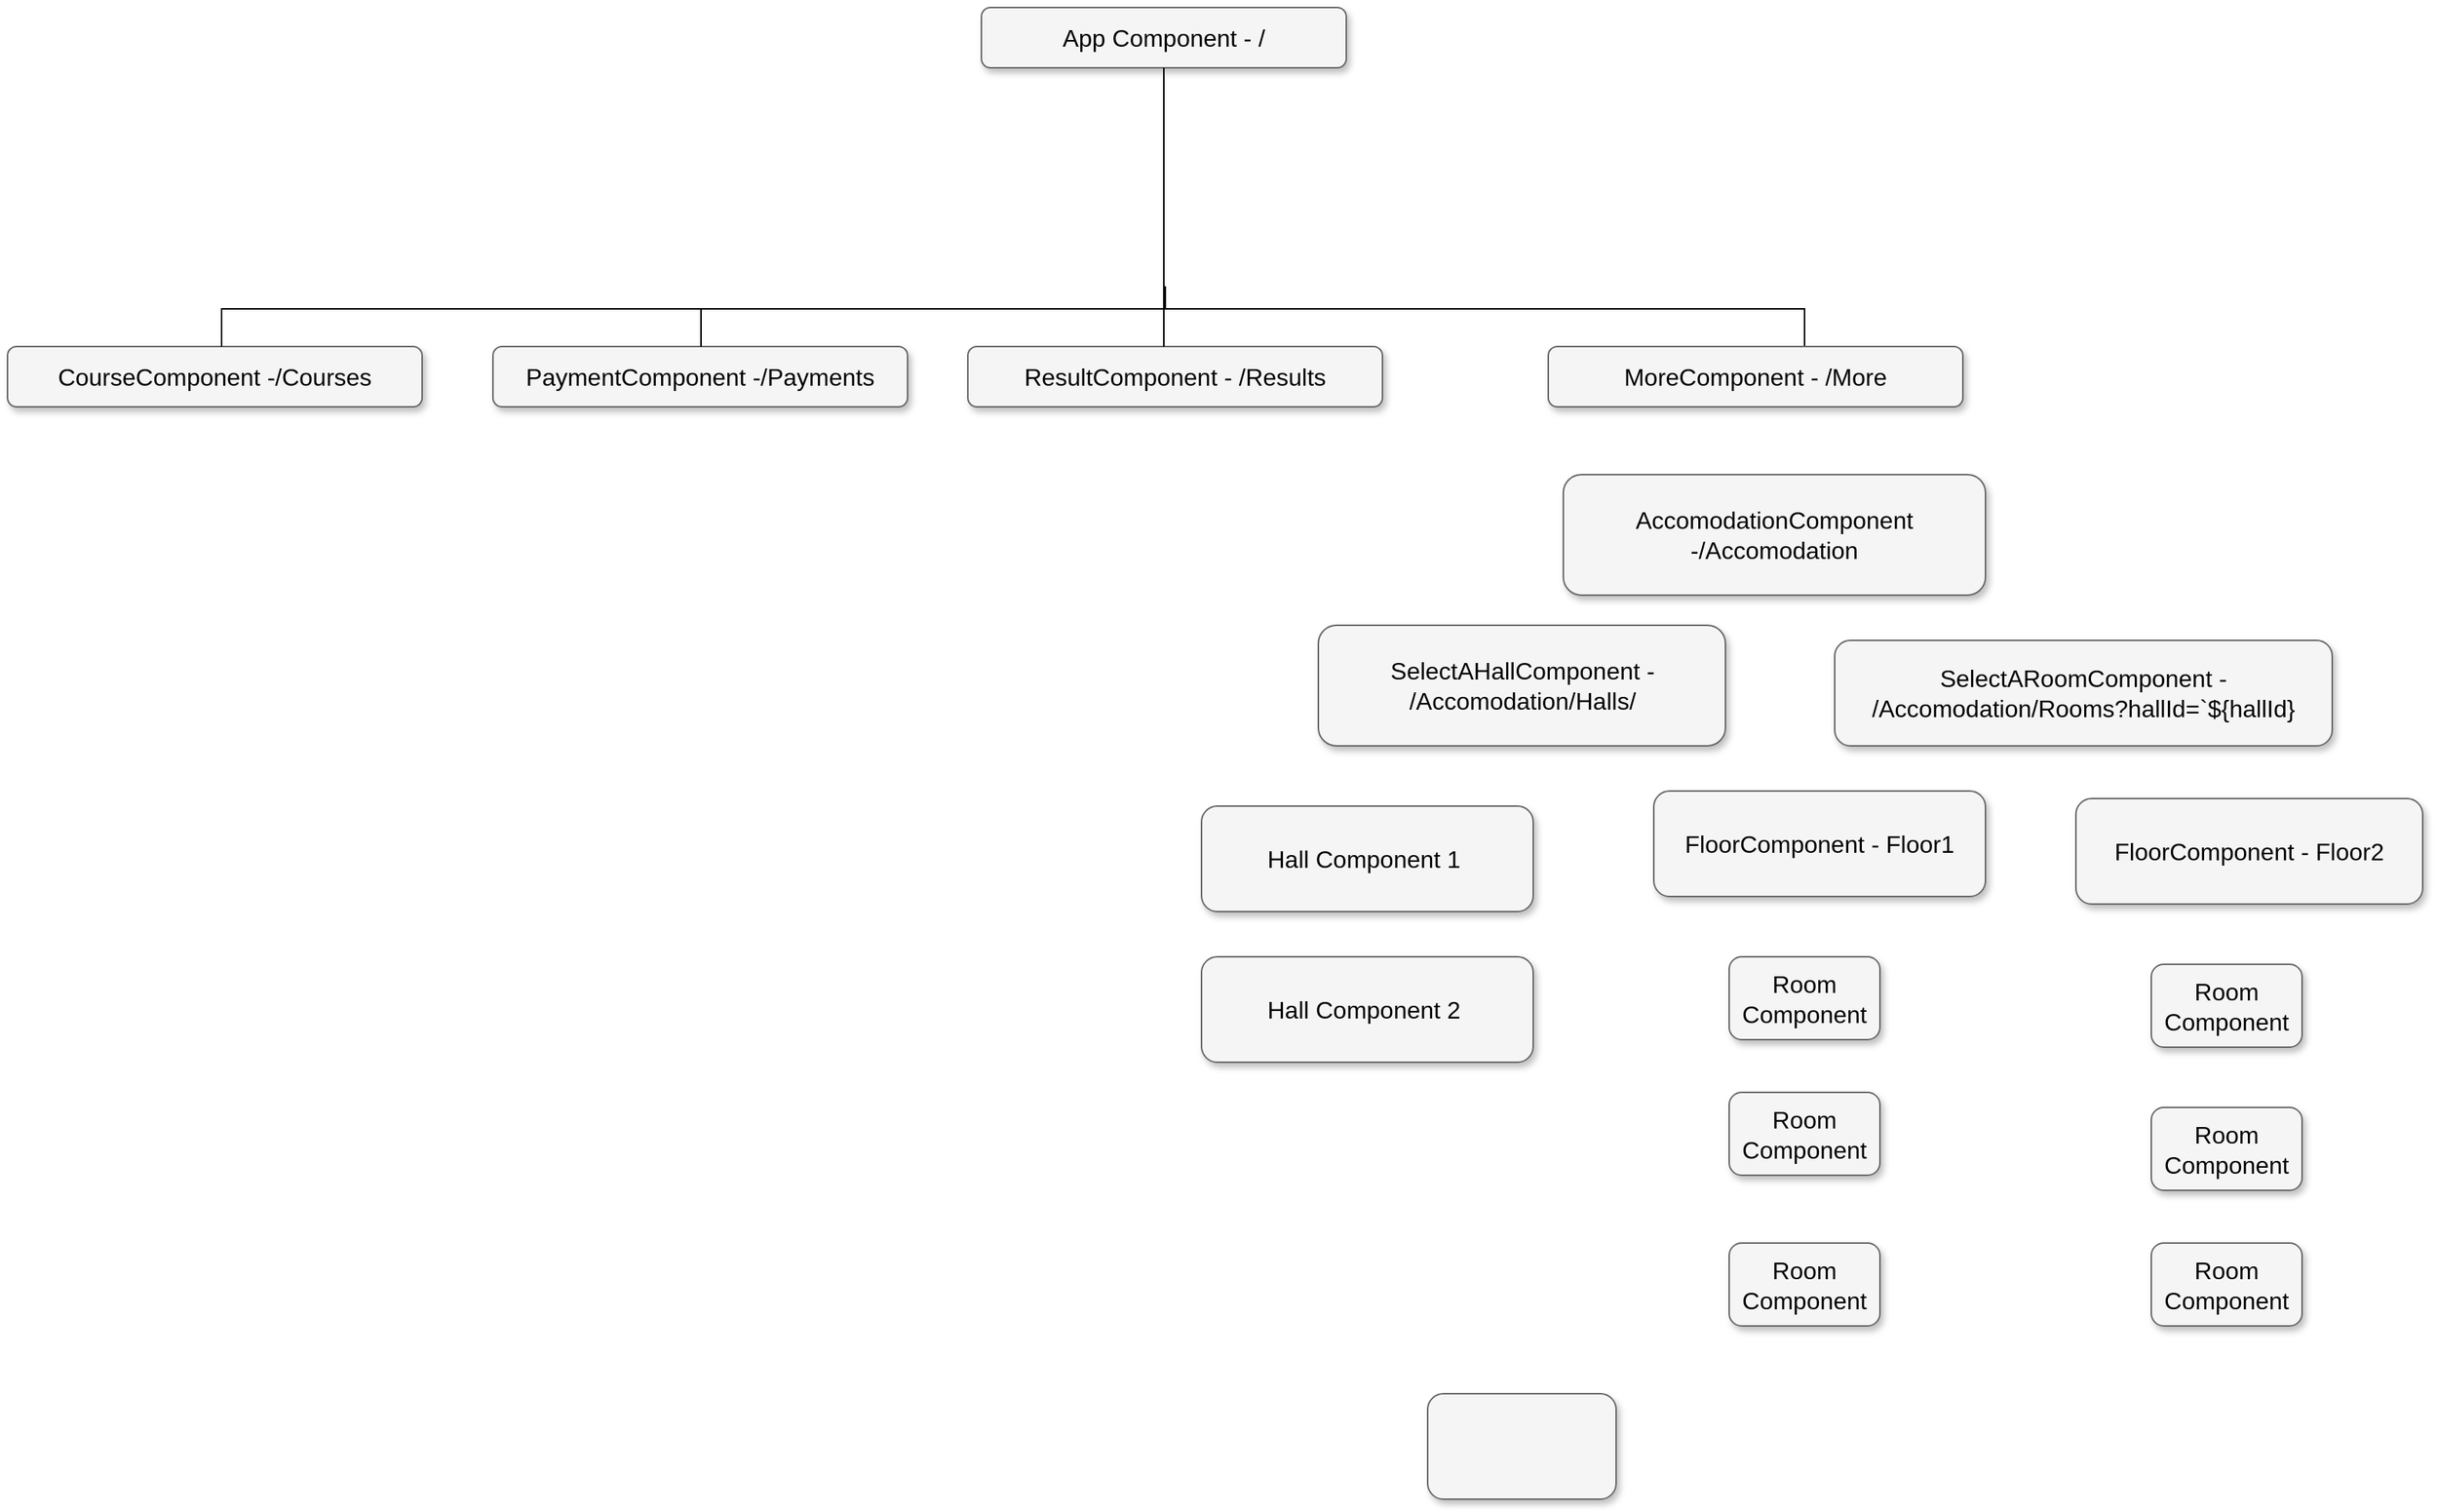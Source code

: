 <mxfile version="20.6.0" type="github">
  <diagram name="Page-1" id="b98fa263-6416-c6ec-5b7d-78bf54ef71d0">
    <mxGraphModel dx="936" dy="710" grid="1" gridSize="10" guides="1" tooltips="1" connect="1" arrows="1" fold="1" page="1" pageScale="1.5" pageWidth="1169" pageHeight="826" background="none" math="0" shadow="0">
      <root>
        <mxCell id="0" style=";html=1;" />
        <mxCell id="1" style=";html=1;" parent="0" />
        <mxCell id="303ed1de8c2c98b4-5" value="PaymentComponent -/Payments" style="whiteSpace=wrap;html=1;rounded=1;shadow=1;strokeWidth=1;fontSize=16;align=center;fillColor=#f5f5f5;strokeColor=#666666;" parent="1" vertex="1">
          <mxGeometry x="440" y="415" width="275" height="40" as="geometry" />
        </mxCell>
        <mxCell id="303ed1de8c2c98b4-6" value="ResultComponent - /Results" style="whiteSpace=wrap;html=1;rounded=1;shadow=1;strokeWidth=1;fontSize=16;align=center;fillColor=#f5f5f5;strokeColor=#666666;" parent="1" vertex="1">
          <mxGeometry x="755" y="415" width="275" height="40" as="geometry" />
        </mxCell>
        <mxCell id="303ed1de8c2c98b4-7" value="CourseComponent -/Courses" style="whiteSpace=wrap;html=1;rounded=1;shadow=1;strokeWidth=1;fontSize=16;align=center;fillColor=#f5f5f5;strokeColor=#666666;" parent="1" vertex="1">
          <mxGeometry x="118" y="415" width="275" height="40" as="geometry" />
        </mxCell>
        <mxCell id="303ed1de8c2c98b4-18" value="SelectAHallComponent - /Accomodation/Halls/" style="whiteSpace=wrap;html=1;rounded=1;shadow=1;strokeWidth=1;fontSize=16;align=center;fillColor=#f5f5f5;strokeColor=#666666;" parent="1" vertex="1">
          <mxGeometry x="987.5" y="600" width="270" height="80" as="geometry" />
        </mxCell>
        <mxCell id="303ed1de8c2c98b4-37" value="Hall Component 2&amp;nbsp;" style="whiteSpace=wrap;html=1;rounded=1;shadow=1;strokeWidth=1;fontSize=16;align=center;fillColor=#f5f5f5;strokeColor=#666666;" parent="1" vertex="1">
          <mxGeometry x="910" y="820" width="220" height="70" as="geometry" />
        </mxCell>
        <mxCell id="303ed1de8c2c98b4-72" value="App Component - /" style="whiteSpace=wrap;html=1;rounded=1;shadow=1;strokeWidth=1;fontSize=16;align=center;fillColor=#f5f5f5;strokeColor=#666666;" parent="1" vertex="1">
          <mxGeometry x="764" y="190" width="242" height="40" as="geometry" />
        </mxCell>
        <mxCell id="303ed1de8c2c98b4-73" value="AccomodationComponent -/Accomodation" style="whiteSpace=wrap;html=1;rounded=1;shadow=1;strokeWidth=1;fontSize=16;align=center;fillColor=#f5f5f5;strokeColor=#666666;" parent="1" vertex="1">
          <mxGeometry x="1150" y="500" width="280" height="80" as="geometry" />
        </mxCell>
        <mxCell id="303ed1de8c2c98b4-77" style="edgeStyle=orthogonalEdgeStyle;html=1;startSize=6;endFill=0;endSize=6;strokeWidth=1;fontSize=16;rounded=0;endArrow=none;" parent="1" source="303ed1de8c2c98b4-72" edge="1">
          <mxGeometry relative="1" as="geometry">
            <mxPoint x="885" y="300" as="targetPoint" />
          </mxGeometry>
        </mxCell>
        <mxCell id="303ed1de8c2c98b4-79" style="edgeStyle=orthogonalEdgeStyle;html=1;startSize=6;endFill=0;endSize=6;strokeWidth=1;fontSize=16;rounded=0;endArrow=none;" parent="1" edge="1">
          <mxGeometry relative="1" as="geometry">
            <mxPoint x="885" y="285" as="sourcePoint" />
            <mxPoint x="885" y="380" as="targetPoint" />
          </mxGeometry>
        </mxCell>
        <mxCell id="303ed1de8c2c98b4-80" style="edgeStyle=orthogonalEdgeStyle;html=1;startSize=6;endFill=0;endSize=6;strokeWidth=1;fontSize=16;rounded=0;endArrow=none;" parent="1" target="303ed1de8c2c98b4-5" edge="1">
          <mxGeometry relative="1" as="geometry">
            <Array as="points">
              <mxPoint x="886" y="390" />
              <mxPoint x="578" y="390" />
            </Array>
            <mxPoint x="886" y="375" as="sourcePoint" />
          </mxGeometry>
        </mxCell>
        <mxCell id="303ed1de8c2c98b4-81" style="edgeStyle=elbowEdgeStyle;html=1;startSize=6;endFill=0;endSize=6;strokeWidth=1;fontSize=16;rounded=0;endArrow=none;" parent="1" target="303ed1de8c2c98b4-6" edge="1">
          <mxGeometry relative="1" as="geometry">
            <Array as="points">
              <mxPoint x="885" y="395" />
            </Array>
            <mxPoint x="885" y="375" as="sourcePoint" />
          </mxGeometry>
        </mxCell>
        <mxCell id="303ed1de8c2c98b4-82" style="edgeStyle=orthogonalEdgeStyle;html=1;startSize=6;endFill=0;endSize=6;strokeWidth=1;fontSize=16;rounded=0;endArrow=none;exitX=0.5;exitY=1;" parent="1" target="303ed1de8c2c98b4-7" edge="1">
          <mxGeometry relative="1" as="geometry">
            <Array as="points">
              <mxPoint x="885" y="390" />
              <mxPoint x="260" y="390" />
            </Array>
            <mxPoint x="885" y="375" as="sourcePoint" />
          </mxGeometry>
        </mxCell>
        <mxCell id="303ed1de8c2c98b4-83" style="edgeStyle=orthogonalEdgeStyle;html=1;startSize=6;endFill=0;endSize=6;strokeWidth=1;fontSize=16;rounded=0;endArrow=none;" parent="1" target="303ed1de8c2c98b4-8" edge="1">
          <mxGeometry relative="1" as="geometry">
            <Array as="points">
              <mxPoint x="885" y="390" />
              <mxPoint x="1310" y="390" />
            </Array>
            <mxPoint x="885" y="375" as="sourcePoint" />
          </mxGeometry>
        </mxCell>
        <mxCell id="303ed1de8c2c98b4-8" value="MoreComponent - /More" style="whiteSpace=wrap;html=1;rounded=1;shadow=1;strokeWidth=1;fontSize=16;align=center;fillColor=#f5f5f5;strokeColor=#666666;points=[[0,0,0,0,0],[0,0.25,0,0,0],[0,0.5,0,0,0],[0,0.75,0,0,0],[0,1,0,0,0],[0.25,0,0,0,0],[0.25,1,0,0,0],[0.5,0,0,0,0],[0.5,1,0,0,0],[0.75,0,0,0,0],[0.75,1,0,0,0],[1,0,0,0,0],[1,0.25,0,0,0],[1,0.5,0,0,0],[1,0.75,0,0,0],[1,1,0,0,0]];" parent="1" vertex="1">
          <mxGeometry x="1140" y="415" width="275" height="40" as="geometry" />
        </mxCell>
        <mxCell id="303ed1de8c2c98b4-47" value="Hall Component 1&amp;nbsp;" style="whiteSpace=wrap;html=1;rounded=1;shadow=1;strokeWidth=1;fontSize=16;align=center;fillColor=#f5f5f5;strokeColor=#666666;" parent="1" vertex="1">
          <mxGeometry x="910" y="720" width="220" height="70" as="geometry" />
        </mxCell>
        <mxCell id="5dvdxru6lziGcTcdpwPS-18" value="" style="whiteSpace=wrap;html=1;rounded=1;shadow=1;strokeWidth=1;fontSize=16;align=center;fillColor=#f5f5f5;strokeColor=#666666;" vertex="1" parent="1">
          <mxGeometry x="1060" y="1110" width="125" height="70" as="geometry" />
        </mxCell>
        <mxCell id="5dvdxru6lziGcTcdpwPS-20" style="edgeStyle=none;rounded=0;orthogonalLoop=1;jettySize=auto;html=1;exitX=1;exitY=0.5;exitDx=0;exitDy=0;" edge="1" parent="1" source="303ed1de8c2c98b4-73" target="303ed1de8c2c98b4-73">
          <mxGeometry relative="1" as="geometry" />
        </mxCell>
        <mxCell id="5dvdxru6lziGcTcdpwPS-23" style="edgeStyle=none;rounded=0;orthogonalLoop=1;jettySize=auto;html=1;exitX=1;exitY=0.5;exitDx=0;exitDy=0;" edge="1" parent="1" source="303ed1de8c2c98b4-18" target="303ed1de8c2c98b4-18">
          <mxGeometry relative="1" as="geometry" />
        </mxCell>
        <mxCell id="5dvdxru6lziGcTcdpwPS-24" value="FloorComponent - Floor1" style="whiteSpace=wrap;html=1;rounded=1;shadow=1;strokeWidth=1;fontSize=16;align=center;fillColor=#f5f5f5;strokeColor=#666666;" vertex="1" parent="1">
          <mxGeometry x="1210" y="710" width="220" height="70" as="geometry" />
        </mxCell>
        <mxCell id="5dvdxru6lziGcTcdpwPS-26" value="SelectARoomComponent - /Accomodation/Rooms?hallId=`${hallId}" style="whiteSpace=wrap;html=1;fontSize=16;fillColor=#f5f5f5;strokeColor=#666666;rounded=1;shadow=1;strokeWidth=1;" vertex="1" parent="1">
          <mxGeometry x="1330" y="610" width="330" height="70" as="geometry" />
        </mxCell>
        <mxCell id="5dvdxru6lziGcTcdpwPS-28" value="FloorComponent - Floor2" style="whiteSpace=wrap;html=1;fontSize=16;fillColor=#f5f5f5;strokeColor=#666666;rounded=1;shadow=1;strokeWidth=1;" vertex="1" parent="1">
          <mxGeometry x="1490" y="715" width="230" height="70" as="geometry" />
        </mxCell>
        <mxCell id="5dvdxru6lziGcTcdpwPS-33" style="edgeStyle=none;rounded=0;orthogonalLoop=1;jettySize=auto;html=1;exitX=1;exitY=0.5;exitDx=0;exitDy=0;" edge="1" parent="1" source="5dvdxru6lziGcTcdpwPS-28" target="5dvdxru6lziGcTcdpwPS-28">
          <mxGeometry relative="1" as="geometry" />
        </mxCell>
        <mxCell id="5dvdxru6lziGcTcdpwPS-34" style="edgeStyle=none;rounded=0;orthogonalLoop=1;jettySize=auto;html=1;exitX=1;exitY=0.5;exitDx=0;exitDy=0;" edge="1" parent="1">
          <mxGeometry relative="1" as="geometry">
            <mxPoint x="1640" y="985" as="sourcePoint" />
            <mxPoint x="1640" y="985" as="targetPoint" />
          </mxGeometry>
        </mxCell>
        <mxCell id="5dvdxru6lziGcTcdpwPS-35" value="Room Component" style="whiteSpace=wrap;html=1;fontSize=16;fillColor=#f5f5f5;strokeColor=#666666;rounded=1;shadow=1;strokeWidth=1;" vertex="1" parent="1">
          <mxGeometry x="1260" y="820" width="100" height="55" as="geometry" />
        </mxCell>
        <mxCell id="5dvdxru6lziGcTcdpwPS-43" value="Room Component" style="whiteSpace=wrap;html=1;fontSize=16;fillColor=#f5f5f5;strokeColor=#666666;rounded=1;shadow=1;strokeWidth=1;" vertex="1" parent="1">
          <mxGeometry x="1260" y="910" width="100" height="55" as="geometry" />
        </mxCell>
        <mxCell id="5dvdxru6lziGcTcdpwPS-44" value="Room Component" style="whiteSpace=wrap;html=1;fontSize=16;fillColor=#f5f5f5;strokeColor=#666666;rounded=1;shadow=1;strokeWidth=1;" vertex="1" parent="1">
          <mxGeometry x="1260" y="1010" width="100" height="55" as="geometry" />
        </mxCell>
        <mxCell id="5dvdxru6lziGcTcdpwPS-45" value="Room Component" style="whiteSpace=wrap;html=1;fontSize=16;fillColor=#f5f5f5;strokeColor=#666666;rounded=1;shadow=1;strokeWidth=1;" vertex="1" parent="1">
          <mxGeometry x="1540" y="1010" width="100" height="55" as="geometry" />
        </mxCell>
        <mxCell id="5dvdxru6lziGcTcdpwPS-46" value="Room Component" style="whiteSpace=wrap;html=1;fontSize=16;fillColor=#f5f5f5;strokeColor=#666666;rounded=1;shadow=1;strokeWidth=1;" vertex="1" parent="1">
          <mxGeometry x="1540" y="920" width="100" height="55" as="geometry" />
        </mxCell>
        <mxCell id="5dvdxru6lziGcTcdpwPS-47" value="Room Component" style="whiteSpace=wrap;html=1;fontSize=16;fillColor=#f5f5f5;strokeColor=#666666;rounded=1;shadow=1;strokeWidth=1;" vertex="1" parent="1">
          <mxGeometry x="1540" y="825" width="100" height="55" as="geometry" />
        </mxCell>
      </root>
    </mxGraphModel>
  </diagram>
</mxfile>
